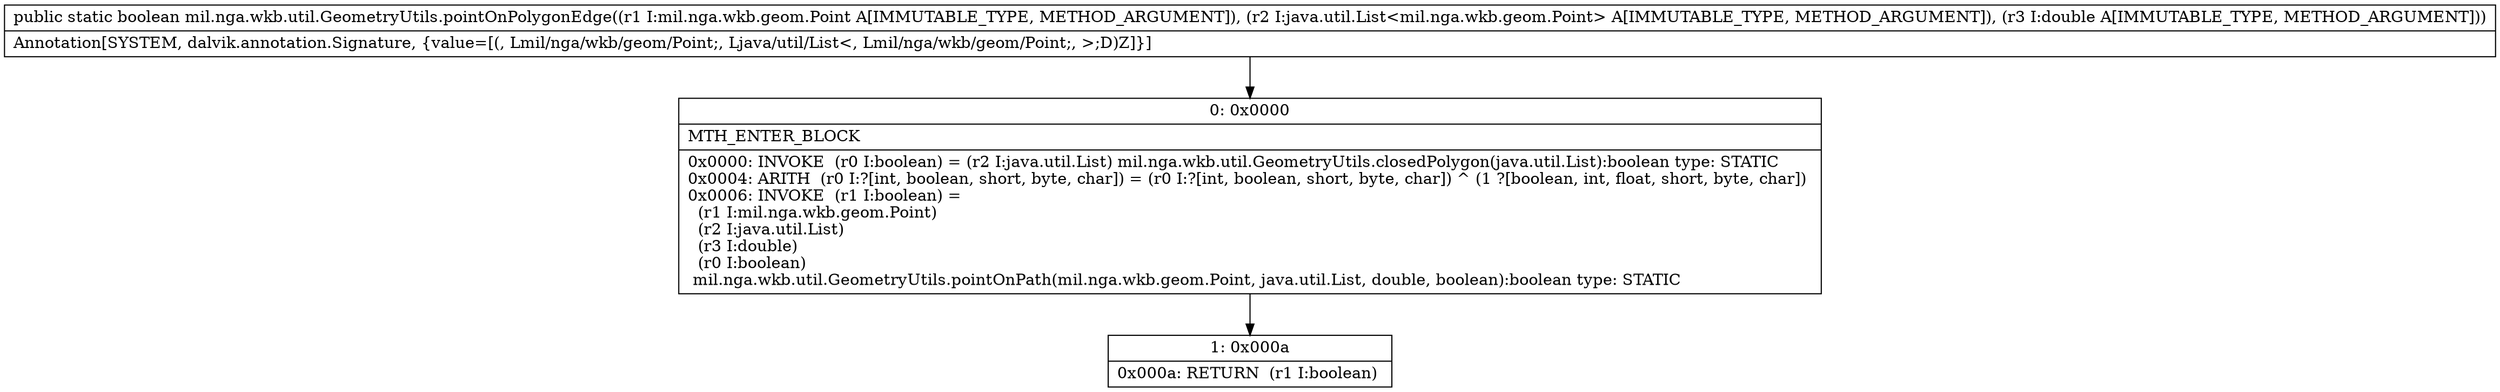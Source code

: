 digraph "CFG formil.nga.wkb.util.GeometryUtils.pointOnPolygonEdge(Lmil\/nga\/wkb\/geom\/Point;Ljava\/util\/List;D)Z" {
Node_0 [shape=record,label="{0\:\ 0x0000|MTH_ENTER_BLOCK\l|0x0000: INVOKE  (r0 I:boolean) = (r2 I:java.util.List) mil.nga.wkb.util.GeometryUtils.closedPolygon(java.util.List):boolean type: STATIC \l0x0004: ARITH  (r0 I:?[int, boolean, short, byte, char]) = (r0 I:?[int, boolean, short, byte, char]) ^ (1 ?[boolean, int, float, short, byte, char]) \l0x0006: INVOKE  (r1 I:boolean) = \l  (r1 I:mil.nga.wkb.geom.Point)\l  (r2 I:java.util.List)\l  (r3 I:double)\l  (r0 I:boolean)\l mil.nga.wkb.util.GeometryUtils.pointOnPath(mil.nga.wkb.geom.Point, java.util.List, double, boolean):boolean type: STATIC \l}"];
Node_1 [shape=record,label="{1\:\ 0x000a|0x000a: RETURN  (r1 I:boolean) \l}"];
MethodNode[shape=record,label="{public static boolean mil.nga.wkb.util.GeometryUtils.pointOnPolygonEdge((r1 I:mil.nga.wkb.geom.Point A[IMMUTABLE_TYPE, METHOD_ARGUMENT]), (r2 I:java.util.List\<mil.nga.wkb.geom.Point\> A[IMMUTABLE_TYPE, METHOD_ARGUMENT]), (r3 I:double A[IMMUTABLE_TYPE, METHOD_ARGUMENT]))  | Annotation[SYSTEM, dalvik.annotation.Signature, \{value=[(, Lmil\/nga\/wkb\/geom\/Point;, Ljava\/util\/List\<, Lmil\/nga\/wkb\/geom\/Point;, \>;D)Z]\}]\l}"];
MethodNode -> Node_0;
Node_0 -> Node_1;
}

